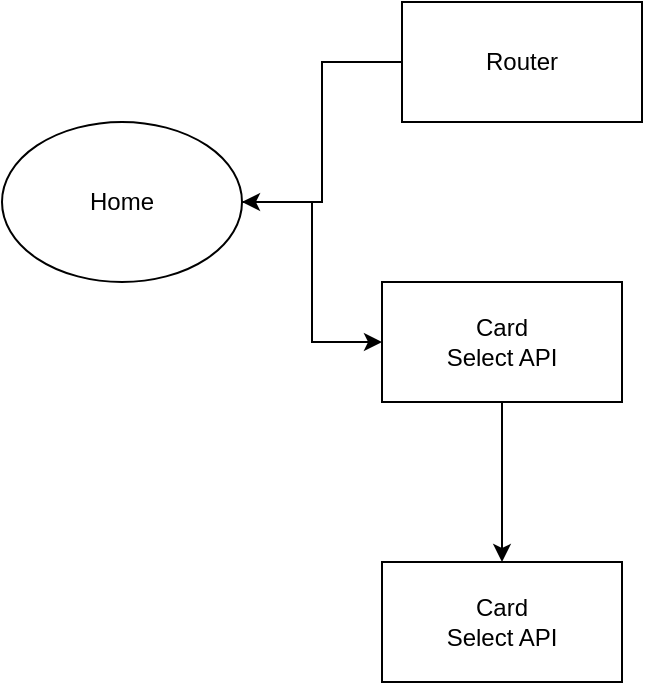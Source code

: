 <mxfile>
    <diagram id="bCyvOnLf-Hea2eRa9vGS" name="Page-1">
        <mxGraphModel dx="1094" dy="830" grid="1" gridSize="10" guides="1" tooltips="1" connect="1" arrows="1" fold="1" page="1" pageScale="1" pageWidth="850" pageHeight="1100" math="0" shadow="0">
            <root>
                <mxCell id="0"/>
                <mxCell id="1" parent="0"/>
                <mxCell id="4" value="" style="edgeStyle=orthogonalEdgeStyle;rounded=0;orthogonalLoop=1;jettySize=auto;html=1;" edge="1" parent="1" source="2" target="3">
                    <mxGeometry relative="1" as="geometry"/>
                </mxCell>
                <mxCell id="2" value="Router" style="whiteSpace=wrap;html=1;" vertex="1" parent="1">
                    <mxGeometry x="330" y="30" width="120" height="60" as="geometry"/>
                </mxCell>
                <mxCell id="6" value="" style="edgeStyle=orthogonalEdgeStyle;rounded=0;orthogonalLoop=1;jettySize=auto;html=1;" edge="1" parent="1" source="3" target="5">
                    <mxGeometry relative="1" as="geometry"/>
                </mxCell>
                <mxCell id="3" value="Home" style="ellipse;whiteSpace=wrap;html=1;" vertex="1" parent="1">
                    <mxGeometry x="130" y="90" width="120" height="80" as="geometry"/>
                </mxCell>
                <mxCell id="8" value="" style="edgeStyle=orthogonalEdgeStyle;rounded=0;orthogonalLoop=1;jettySize=auto;html=1;" edge="1" parent="1" source="5" target="7">
                    <mxGeometry relative="1" as="geometry"/>
                </mxCell>
                <mxCell id="5" value="Card&lt;br&gt;Select API" style="whiteSpace=wrap;html=1;" vertex="1" parent="1">
                    <mxGeometry x="320" y="170" width="120" height="60" as="geometry"/>
                </mxCell>
                <mxCell id="7" value="Card&lt;br&gt;Select API" style="whiteSpace=wrap;html=1;" vertex="1" parent="1">
                    <mxGeometry x="320" y="310" width="120" height="60" as="geometry"/>
                </mxCell>
            </root>
        </mxGraphModel>
    </diagram>
</mxfile>